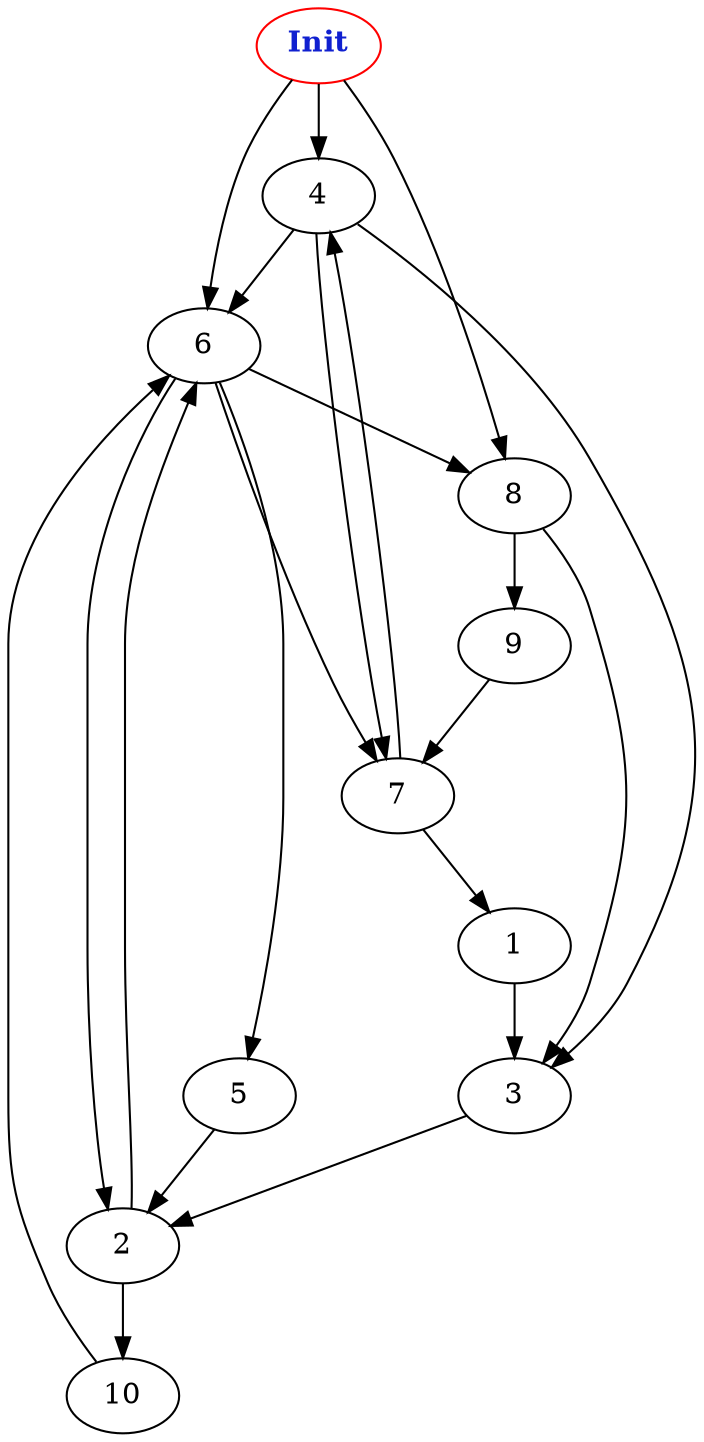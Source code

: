 digraph "Net Graph with 11 nodes" {
edge ["class"="link-class"]
"0" ["color"="red","label"=<<b>Init</b>>,"fontcolor"="#1020d0"]
"0" -> "4" ["weight"="6.0"]
"0" -> "8" ["weight"="2.0"]
"0" -> "6" ["weight"="6.0"]
"4" -> "3" ["weight"="1.0"]
"4" -> "7" ["weight"="5.0"]
"4" -> "6" ["weight"="7.0"]
"8" -> "3" ["weight"="5.0"]
"8" -> "9" ["weight"="2.0"]
"6" -> "2" ["weight"="7.0"]
"6" -> "5" ["weight"="1.0"]
"6" -> "7" ["weight"="3.0"]
"6" -> "8" ["weight"="7.0"]
"5" -> "2" ["weight"="9.0"]
"2" -> "10" ["weight"="5.0"]
"2" -> "6" ["weight"="7.0"]
"10" -> "6" ["weight"="4.0"]
"7" -> "1" ["weight"="1.0"]
"7" -> "4" ["weight"="3.0"]
"1" -> "3" ["weight"="4.0"]
"3" -> "2" ["weight"="4.0"]
"9" -> "7" ["weight"="8.0"]
}